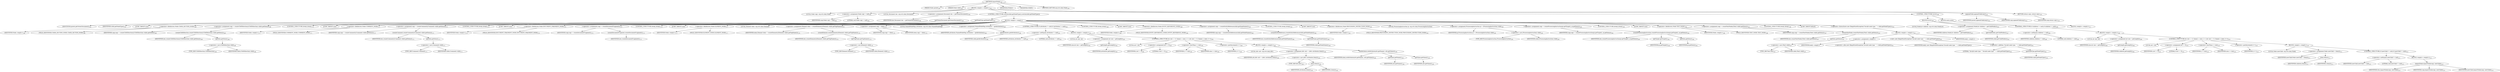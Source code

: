 digraph "importNode" {  
"314" [label = <(METHOD,importNode)<SUB>163</SUB>> ]
"315" [label = <(PARAM,Node parent)<SUB>163</SUB>> ]
"316" [label = <(PARAM,Node child)<SUB>163</SUB>> ]
"317" [label = <(BLOCK,&lt;empty&gt;,&lt;empty&gt;)<SUB>163</SUB>> ]
"318" [label = <(LOCAL,Node copy: org.w3c.dom.Node)> ]
"319" [label = <(&lt;operator&gt;.assignment,Node copy = null)<SUB>164</SUB>> ]
"320" [label = <(IDENTIFIER,copy,Node copy = null)<SUB>164</SUB>> ]
"321" [label = <(LITERAL,null,Node copy = null)<SUB>164</SUB>> ]
"322" [label = <(LOCAL,Document doc: org.w3c.dom.Document)> ]
"323" [label = <(&lt;operator&gt;.assignment,Document doc = getOwnerDocument())<SUB>165</SUB>> ]
"324" [label = <(IDENTIFIER,doc,Document doc = getOwnerDocument())<SUB>165</SUB>> ]
"325" [label = <(getOwnerDocument,getOwnerDocument())<SUB>165</SUB>> ]
"326" [label = <(IDENTIFIER,parent,getOwnerDocument())<SUB>165</SUB>> ]
"327" [label = <(CONTROL_STRUCTURE,switch(child.getNodeType()),switch(child.getNodeType()))> ]
"328" [label = <(getNodeType,getNodeType())<SUB>167</SUB>> ]
"329" [label = <(IDENTIFIER,child,getNodeType())<SUB>167</SUB>> ]
"330" [label = <(BLOCK,&lt;empty&gt;,&lt;empty&gt;)> ]
"331" [label = <(JUMP_TARGET,case)> ]
"332" [label = <(&lt;operator&gt;.fieldAccess,Node.CDATA_SECTION_NODE)<SUB>168</SUB>> ]
"333" [label = <(IDENTIFIER,Node,&lt;empty&gt;)<SUB>168</SUB>> ]
"334" [label = <(FIELD_IDENTIFIER,CDATA_SECTION_NODE,CDATA_SECTION_NODE)<SUB>168</SUB>> ]
"335" [label = <(&lt;operator&gt;.assignment,copy = createCDATASection(((CDATASection) child).getData()))<SUB>169</SUB>> ]
"336" [label = <(IDENTIFIER,copy,copy = createCDATASection(((CDATASection) child).getData()))<SUB>169</SUB>> ]
"337" [label = <(createCDATASection,createCDATASection(((CDATASection) child).getData()))<SUB>169</SUB>> ]
"338" [label = <(IDENTIFIER,doc,createCDATASection(((CDATASection) child).getData()))<SUB>169</SUB>> ]
"339" [label = <(getData,getData())<SUB>169</SUB>> ]
"340" [label = <(&lt;operator&gt;.cast,(CDATASection) child)<SUB>169</SUB>> ]
"341" [label = <(TYPE_REF,CDATASection,CDATASection)<SUB>169</SUB>> ]
"342" [label = <(IDENTIFIER,child,(CDATASection) child)<SUB>169</SUB>> ]
"343" [label = <(CONTROL_STRUCTURE,break;,break;)<SUB>170</SUB>> ]
"344" [label = <(JUMP_TARGET,case)> ]
"345" [label = <(&lt;operator&gt;.fieldAccess,Node.COMMENT_NODE)<SUB>171</SUB>> ]
"346" [label = <(IDENTIFIER,Node,&lt;empty&gt;)<SUB>171</SUB>> ]
"347" [label = <(FIELD_IDENTIFIER,COMMENT_NODE,COMMENT_NODE)<SUB>171</SUB>> ]
"348" [label = <(&lt;operator&gt;.assignment,copy = createComment(((Comment) child).getData()))<SUB>172</SUB>> ]
"349" [label = <(IDENTIFIER,copy,copy = createComment(((Comment) child).getData()))<SUB>172</SUB>> ]
"350" [label = <(createComment,createComment(((Comment) child).getData()))<SUB>172</SUB>> ]
"351" [label = <(IDENTIFIER,doc,createComment(((Comment) child).getData()))<SUB>172</SUB>> ]
"352" [label = <(getData,getData())<SUB>172</SUB>> ]
"353" [label = <(&lt;operator&gt;.cast,(Comment) child)<SUB>172</SUB>> ]
"354" [label = <(TYPE_REF,Comment,Comment)<SUB>172</SUB>> ]
"355" [label = <(IDENTIFIER,child,(Comment) child)<SUB>172</SUB>> ]
"356" [label = <(CONTROL_STRUCTURE,break;,break;)<SUB>173</SUB>> ]
"357" [label = <(JUMP_TARGET,case)> ]
"358" [label = <(&lt;operator&gt;.fieldAccess,Node.DOCUMENT_FRAGMENT_NODE)<SUB>174</SUB>> ]
"359" [label = <(IDENTIFIER,Node,&lt;empty&gt;)<SUB>174</SUB>> ]
"360" [label = <(FIELD_IDENTIFIER,DOCUMENT_FRAGMENT_NODE,DOCUMENT_FRAGMENT_NODE)<SUB>174</SUB>> ]
"361" [label = <(&lt;operator&gt;.assignment,copy = createDocumentFragment())<SUB>175</SUB>> ]
"362" [label = <(IDENTIFIER,copy,copy = createDocumentFragment())<SUB>175</SUB>> ]
"363" [label = <(createDocumentFragment,createDocumentFragment())<SUB>175</SUB>> ]
"364" [label = <(IDENTIFIER,doc,createDocumentFragment())<SUB>175</SUB>> ]
"365" [label = <(CONTROL_STRUCTURE,break;,break;)<SUB>176</SUB>> ]
"366" [label = <(JUMP_TARGET,case)> ]
"367" [label = <(&lt;operator&gt;.fieldAccess,Node.ELEMENT_NODE)<SUB>177</SUB>> ]
"368" [label = <(IDENTIFIER,Node,&lt;empty&gt;)<SUB>177</SUB>> ]
"369" [label = <(FIELD_IDENTIFIER,ELEMENT_NODE,ELEMENT_NODE)<SUB>177</SUB>> ]
"370" [label = <(LOCAL,Element elem: org.w3c.dom.Element)> ]
"371" [label = <(&lt;operator&gt;.assignment,Element elem = createElement(((Element) child).getTagName()))<SUB>178</SUB>> ]
"372" [label = <(IDENTIFIER,elem,Element elem = createElement(((Element) child).getTagName()))<SUB>178</SUB>> ]
"373" [label = <(createElement,createElement(((Element) child).getTagName()))<SUB>178</SUB>> ]
"374" [label = <(IDENTIFIER,doc,createElement(((Element) child).getTagName()))<SUB>178</SUB>> ]
"375" [label = <(getTagName,getTagName())<SUB>178</SUB>> ]
"376" [label = <(&lt;operator&gt;.cast,(Element) child)<SUB>178</SUB>> ]
"377" [label = <(TYPE_REF,Element,Element)<SUB>178</SUB>> ]
"378" [label = <(IDENTIFIER,child,(Element) child)<SUB>178</SUB>> ]
"379" [label = <(&lt;operator&gt;.assignment,copy = elem)<SUB>179</SUB>> ]
"380" [label = <(IDENTIFIER,copy,copy = elem)<SUB>179</SUB>> ]
"381" [label = <(IDENTIFIER,elem,copy = elem)<SUB>179</SUB>> ]
"382" [label = <(LOCAL,NamedNodeMap attributes: org.w3c.dom.NamedNodeMap)> ]
"383" [label = <(&lt;operator&gt;.assignment,NamedNodeMap attributes = getAttributes())<SUB>180</SUB>> ]
"384" [label = <(IDENTIFIER,attributes,NamedNodeMap attributes = getAttributes())<SUB>180</SUB>> ]
"385" [label = <(getAttributes,getAttributes())<SUB>180</SUB>> ]
"386" [label = <(IDENTIFIER,child,getAttributes())<SUB>180</SUB>> ]
"387" [label = <(CONTROL_STRUCTURE,if (attributes != null),if (attributes != null))<SUB>181</SUB>> ]
"388" [label = <(&lt;operator&gt;.notEquals,attributes != null)<SUB>181</SUB>> ]
"389" [label = <(IDENTIFIER,attributes,attributes != null)<SUB>181</SUB>> ]
"390" [label = <(LITERAL,null,attributes != null)<SUB>181</SUB>> ]
"391" [label = <(BLOCK,&lt;empty&gt;,&lt;empty&gt;)<SUB>181</SUB>> ]
"392" [label = <(LOCAL,int size: int)> ]
"393" [label = <(&lt;operator&gt;.assignment,int size = getLength())<SUB>182</SUB>> ]
"394" [label = <(IDENTIFIER,size,int size = getLength())<SUB>182</SUB>> ]
"395" [label = <(getLength,getLength())<SUB>182</SUB>> ]
"396" [label = <(IDENTIFIER,attributes,getLength())<SUB>182</SUB>> ]
"397" [label = <(CONTROL_STRUCTURE,for (int i = 0; Some(i &lt; size); i++),for (int i = 0; Some(i &lt; size); i++))<SUB>183</SUB>> ]
"398" [label = <(LOCAL,int i: int)> ]
"399" [label = <(&lt;operator&gt;.assignment,int i = 0)<SUB>183</SUB>> ]
"400" [label = <(IDENTIFIER,i,int i = 0)<SUB>183</SUB>> ]
"401" [label = <(LITERAL,0,int i = 0)<SUB>183</SUB>> ]
"402" [label = <(&lt;operator&gt;.lessThan,i &lt; size)<SUB>183</SUB>> ]
"403" [label = <(IDENTIFIER,i,i &lt; size)<SUB>183</SUB>> ]
"404" [label = <(IDENTIFIER,size,i &lt; size)<SUB>183</SUB>> ]
"405" [label = <(&lt;operator&gt;.postIncrement,i++)<SUB>183</SUB>> ]
"406" [label = <(IDENTIFIER,i,i++)<SUB>183</SUB>> ]
"407" [label = <(BLOCK,&lt;empty&gt;,&lt;empty&gt;)<SUB>183</SUB>> ]
"408" [label = <(LOCAL,Attr attr: org.w3c.dom.Attr)> ]
"409" [label = <(&lt;operator&gt;.assignment,Attr attr = (Attr) attributes.item(i))<SUB>184</SUB>> ]
"410" [label = <(IDENTIFIER,attr,Attr attr = (Attr) attributes.item(i))<SUB>184</SUB>> ]
"411" [label = <(&lt;operator&gt;.cast,(Attr) attributes.item(i))<SUB>184</SUB>> ]
"412" [label = <(TYPE_REF,Attr,Attr)<SUB>184</SUB>> ]
"413" [label = <(item,item(i))<SUB>184</SUB>> ]
"414" [label = <(IDENTIFIER,attributes,item(i))<SUB>184</SUB>> ]
"415" [label = <(IDENTIFIER,i,item(i))<SUB>184</SUB>> ]
"416" [label = <(setAttribute,setAttribute(attr.getName(), attr.getValue()))<SUB>185</SUB>> ]
"417" [label = <(IDENTIFIER,elem,setAttribute(attr.getName(), attr.getValue()))<SUB>185</SUB>> ]
"418" [label = <(getName,getName())<SUB>185</SUB>> ]
"419" [label = <(IDENTIFIER,attr,getName())<SUB>185</SUB>> ]
"420" [label = <(getValue,getValue())<SUB>185</SUB>> ]
"421" [label = <(IDENTIFIER,attr,getValue())<SUB>185</SUB>> ]
"422" [label = <(CONTROL_STRUCTURE,break;,break;)<SUB>188</SUB>> ]
"423" [label = <(JUMP_TARGET,case)> ]
"424" [label = <(&lt;operator&gt;.fieldAccess,Node.ENTITY_REFERENCE_NODE)<SUB>189</SUB>> ]
"425" [label = <(IDENTIFIER,Node,&lt;empty&gt;)<SUB>189</SUB>> ]
"426" [label = <(FIELD_IDENTIFIER,ENTITY_REFERENCE_NODE,ENTITY_REFERENCE_NODE)<SUB>189</SUB>> ]
"427" [label = <(&lt;operator&gt;.assignment,copy = createEntityReference(child.getNodeName()))<SUB>190</SUB>> ]
"428" [label = <(IDENTIFIER,copy,copy = createEntityReference(child.getNodeName()))<SUB>190</SUB>> ]
"429" [label = <(createEntityReference,createEntityReference(child.getNodeName()))<SUB>190</SUB>> ]
"430" [label = <(IDENTIFIER,doc,createEntityReference(child.getNodeName()))<SUB>190</SUB>> ]
"431" [label = <(getNodeName,getNodeName())<SUB>190</SUB>> ]
"432" [label = <(IDENTIFIER,child,getNodeName())<SUB>190</SUB>> ]
"433" [label = <(CONTROL_STRUCTURE,break;,break;)<SUB>191</SUB>> ]
"434" [label = <(JUMP_TARGET,case)> ]
"435" [label = <(&lt;operator&gt;.fieldAccess,Node.PROCESSING_INSTRUCTION_NODE)<SUB>192</SUB>> ]
"436" [label = <(IDENTIFIER,Node,&lt;empty&gt;)<SUB>192</SUB>> ]
"437" [label = <(FIELD_IDENTIFIER,PROCESSING_INSTRUCTION_NODE,PROCESSING_INSTRUCTION_NODE)<SUB>192</SUB>> ]
"438" [label = <(LOCAL,ProcessingInstruction pi: org.w3c.dom.ProcessingInstruction)> ]
"439" [label = <(&lt;operator&gt;.assignment,ProcessingInstruction pi = (ProcessingInstruction) child)<SUB>193</SUB>> ]
"440" [label = <(IDENTIFIER,pi,ProcessingInstruction pi = (ProcessingInstruction) child)<SUB>193</SUB>> ]
"441" [label = <(&lt;operator&gt;.cast,(ProcessingInstruction) child)<SUB>193</SUB>> ]
"442" [label = <(TYPE_REF,ProcessingInstruction,ProcessingInstruction)<SUB>193</SUB>> ]
"443" [label = <(IDENTIFIER,child,(ProcessingInstruction) child)<SUB>193</SUB>> ]
"444" [label = <(&lt;operator&gt;.assignment,copy = createProcessingInstruction(pi.getTarget(), pi.getData()))<SUB>194</SUB>> ]
"445" [label = <(IDENTIFIER,copy,copy = createProcessingInstruction(pi.getTarget(), pi.getData()))<SUB>194</SUB>> ]
"446" [label = <(createProcessingInstruction,createProcessingInstruction(pi.getTarget(), pi.getData()))<SUB>194</SUB>> ]
"447" [label = <(IDENTIFIER,doc,createProcessingInstruction(pi.getTarget(), pi.getData()))<SUB>194</SUB>> ]
"448" [label = <(getTarget,getTarget())<SUB>194</SUB>> ]
"449" [label = <(IDENTIFIER,pi,getTarget())<SUB>194</SUB>> ]
"450" [label = <(getData,getData())<SUB>194</SUB>> ]
"451" [label = <(IDENTIFIER,pi,getData())<SUB>194</SUB>> ]
"452" [label = <(CONTROL_STRUCTURE,break;,break;)<SUB>195</SUB>> ]
"453" [label = <(JUMP_TARGET,case)> ]
"454" [label = <(&lt;operator&gt;.fieldAccess,Node.TEXT_NODE)<SUB>196</SUB>> ]
"455" [label = <(IDENTIFIER,Node,&lt;empty&gt;)<SUB>196</SUB>> ]
"456" [label = <(FIELD_IDENTIFIER,TEXT_NODE,TEXT_NODE)<SUB>196</SUB>> ]
"457" [label = <(&lt;operator&gt;.assignment,copy = createTextNode(((Text) child).getData()))<SUB>197</SUB>> ]
"458" [label = <(IDENTIFIER,copy,copy = createTextNode(((Text) child).getData()))<SUB>197</SUB>> ]
"459" [label = <(createTextNode,createTextNode(((Text) child).getData()))<SUB>197</SUB>> ]
"460" [label = <(IDENTIFIER,doc,createTextNode(((Text) child).getData()))<SUB>197</SUB>> ]
"461" [label = <(getData,getData())<SUB>197</SUB>> ]
"462" [label = <(&lt;operator&gt;.cast,(Text) child)<SUB>197</SUB>> ]
"463" [label = <(TYPE_REF,Text,Text)<SUB>197</SUB>> ]
"464" [label = <(IDENTIFIER,child,(Text) child)<SUB>197</SUB>> ]
"465" [label = <(CONTROL_STRUCTURE,break;,break;)<SUB>198</SUB>> ]
"466" [label = <(JUMP_TARGET,default)> ]
"467" [label = <(&lt;operator&gt;.throw,throw new IllegalStateException(&quot;Invalid node type: &quot; + child.getNodeType());)<SUB>201</SUB>> ]
"468" [label = <(BLOCK,&lt;empty&gt;,&lt;empty&gt;)<SUB>201</SUB>> ]
"469" [label = <(&lt;operator&gt;.assignment,&lt;empty&gt;)> ]
"470" [label = <(IDENTIFIER,$obj1,&lt;empty&gt;)> ]
"471" [label = <(&lt;operator&gt;.alloc,new IllegalStateException(&quot;Invalid node type: &quot; + child.getNodeType()))<SUB>201</SUB>> ]
"472" [label = <(&lt;init&gt;,new IllegalStateException(&quot;Invalid node type: &quot; + child.getNodeType()))<SUB>201</SUB>> ]
"473" [label = <(IDENTIFIER,$obj1,new IllegalStateException(&quot;Invalid node type: &quot; + child.getNodeType()))> ]
"474" [label = <(&lt;operator&gt;.addition,&quot;Invalid node type: &quot; + child.getNodeType())<SUB>201</SUB>> ]
"475" [label = <(LITERAL,&quot;Invalid node type: &quot;,&quot;Invalid node type: &quot; + child.getNodeType())<SUB>201</SUB>> ]
"476" [label = <(getNodeType,getNodeType())<SUB>201</SUB>> ]
"477" [label = <(IDENTIFIER,child,getNodeType())<SUB>201</SUB>> ]
"478" [label = <(IDENTIFIER,$obj1,&lt;empty&gt;)> ]
"479" [label = <(CONTROL_STRUCTURE,try,try)<SUB>206</SUB>> ]
"480" [label = <(BLOCK,try,try)<SUB>206</SUB>> ]
"481" [label = <(LOCAL,NodeList children: org.w3c.dom.NodeList)> ]
"482" [label = <(&lt;operator&gt;.assignment,NodeList children = getChildNodes())<SUB>207</SUB>> ]
"483" [label = <(IDENTIFIER,children,NodeList children = getChildNodes())<SUB>207</SUB>> ]
"484" [label = <(getChildNodes,getChildNodes())<SUB>207</SUB>> ]
"485" [label = <(IDENTIFIER,child,getChildNodes())<SUB>207</SUB>> ]
"486" [label = <(CONTROL_STRUCTURE,if (children != null),if (children != null))<SUB>208</SUB>> ]
"487" [label = <(&lt;operator&gt;.notEquals,children != null)<SUB>208</SUB>> ]
"488" [label = <(IDENTIFIER,children,children != null)<SUB>208</SUB>> ]
"489" [label = <(LITERAL,null,children != null)<SUB>208</SUB>> ]
"490" [label = <(BLOCK,&lt;empty&gt;,&lt;empty&gt;)<SUB>208</SUB>> ]
"491" [label = <(LOCAL,int size: int)> ]
"492" [label = <(&lt;operator&gt;.assignment,int size = getLength())<SUB>209</SUB>> ]
"493" [label = <(IDENTIFIER,size,int size = getLength())<SUB>209</SUB>> ]
"494" [label = <(getLength,getLength())<SUB>209</SUB>> ]
"495" [label = <(IDENTIFIER,children,getLength())<SUB>209</SUB>> ]
"496" [label = <(CONTROL_STRUCTURE,for (int i = 0; Some(i &lt; size); i++),for (int i = 0; Some(i &lt; size); i++))<SUB>210</SUB>> ]
"497" [label = <(LOCAL,int i: int)> ]
"498" [label = <(&lt;operator&gt;.assignment,int i = 0)<SUB>210</SUB>> ]
"499" [label = <(IDENTIFIER,i,int i = 0)<SUB>210</SUB>> ]
"500" [label = <(LITERAL,0,int i = 0)<SUB>210</SUB>> ]
"501" [label = <(&lt;operator&gt;.lessThan,i &lt; size)<SUB>210</SUB>> ]
"502" [label = <(IDENTIFIER,i,i &lt; size)<SUB>210</SUB>> ]
"503" [label = <(IDENTIFIER,size,i &lt; size)<SUB>210</SUB>> ]
"504" [label = <(&lt;operator&gt;.postIncrement,i++)<SUB>210</SUB>> ]
"505" [label = <(IDENTIFIER,i,i++)<SUB>210</SUB>> ]
"506" [label = <(BLOCK,&lt;empty&gt;,&lt;empty&gt;)<SUB>210</SUB>> ]
"507" [label = <(LOCAL,Node newChild: org.w3c.dom.Node)> ]
"508" [label = <(&lt;operator&gt;.assignment,Node newChild = item(i))<SUB>211</SUB>> ]
"509" [label = <(IDENTIFIER,newChild,Node newChild = item(i))<SUB>211</SUB>> ]
"510" [label = <(item,item(i))<SUB>211</SUB>> ]
"511" [label = <(IDENTIFIER,children,item(i))<SUB>211</SUB>> ]
"512" [label = <(IDENTIFIER,i,item(i))<SUB>211</SUB>> ]
"513" [label = <(CONTROL_STRUCTURE,if (newChild != null),if (newChild != null))<SUB>212</SUB>> ]
"514" [label = <(&lt;operator&gt;.notEquals,newChild != null)<SUB>212</SUB>> ]
"515" [label = <(IDENTIFIER,newChild,newChild != null)<SUB>212</SUB>> ]
"516" [label = <(LITERAL,null,newChild != null)<SUB>212</SUB>> ]
"517" [label = <(BLOCK,&lt;empty&gt;,&lt;empty&gt;)<SUB>212</SUB>> ]
"518" [label = <(importNode,importNode(copy, newChild))<SUB>213</SUB>> ]
"519" [label = <(IDENTIFIER,this,importNode(copy, newChild))<SUB>213</SUB>> ]
"520" [label = <(IDENTIFIER,copy,importNode(copy, newChild))<SUB>213</SUB>> ]
"521" [label = <(IDENTIFIER,newChild,importNode(copy, newChild))<SUB>213</SUB>> ]
"522" [label = <(BLOCK,catch,catch)> ]
"523" [label = <(BLOCK,&lt;empty&gt;,&lt;empty&gt;)<SUB>217</SUB>> ]
"524" [label = <(appendChild,appendChild(copy))<SUB>222</SUB>> ]
"525" [label = <(IDENTIFIER,parent,appendChild(copy))<SUB>222</SUB>> ]
"526" [label = <(IDENTIFIER,copy,appendChild(copy))<SUB>222</SUB>> ]
"527" [label = <(RETURN,return copy;,return copy;)<SUB>223</SUB>> ]
"528" [label = <(IDENTIFIER,copy,return copy;)<SUB>223</SUB>> ]
"529" [label = <(MODIFIER,PUBLIC)> ]
"530" [label = <(MODIFIER,STATIC)> ]
"531" [label = <(METHOD_RETURN,org.w3c.dom.Node)<SUB>163</SUB>> ]
  "314" -> "315" 
  "314" -> "316" 
  "314" -> "317" 
  "314" -> "529" 
  "314" -> "530" 
  "314" -> "531" 
  "317" -> "318" 
  "317" -> "319" 
  "317" -> "322" 
  "317" -> "323" 
  "317" -> "327" 
  "317" -> "479" 
  "317" -> "524" 
  "317" -> "527" 
  "319" -> "320" 
  "319" -> "321" 
  "323" -> "324" 
  "323" -> "325" 
  "325" -> "326" 
  "327" -> "328" 
  "327" -> "330" 
  "328" -> "329" 
  "330" -> "331" 
  "330" -> "332" 
  "330" -> "335" 
  "330" -> "343" 
  "330" -> "344" 
  "330" -> "345" 
  "330" -> "348" 
  "330" -> "356" 
  "330" -> "357" 
  "330" -> "358" 
  "330" -> "361" 
  "330" -> "365" 
  "330" -> "366" 
  "330" -> "367" 
  "330" -> "370" 
  "330" -> "371" 
  "330" -> "379" 
  "330" -> "382" 
  "330" -> "383" 
  "330" -> "387" 
  "330" -> "422" 
  "330" -> "423" 
  "330" -> "424" 
  "330" -> "427" 
  "330" -> "433" 
  "330" -> "434" 
  "330" -> "435" 
  "330" -> "438" 
  "330" -> "439" 
  "330" -> "444" 
  "330" -> "452" 
  "330" -> "453" 
  "330" -> "454" 
  "330" -> "457" 
  "330" -> "465" 
  "330" -> "466" 
  "330" -> "467" 
  "332" -> "333" 
  "332" -> "334" 
  "335" -> "336" 
  "335" -> "337" 
  "337" -> "338" 
  "337" -> "339" 
  "339" -> "340" 
  "340" -> "341" 
  "340" -> "342" 
  "345" -> "346" 
  "345" -> "347" 
  "348" -> "349" 
  "348" -> "350" 
  "350" -> "351" 
  "350" -> "352" 
  "352" -> "353" 
  "353" -> "354" 
  "353" -> "355" 
  "358" -> "359" 
  "358" -> "360" 
  "361" -> "362" 
  "361" -> "363" 
  "363" -> "364" 
  "367" -> "368" 
  "367" -> "369" 
  "371" -> "372" 
  "371" -> "373" 
  "373" -> "374" 
  "373" -> "375" 
  "375" -> "376" 
  "376" -> "377" 
  "376" -> "378" 
  "379" -> "380" 
  "379" -> "381" 
  "383" -> "384" 
  "383" -> "385" 
  "385" -> "386" 
  "387" -> "388" 
  "387" -> "391" 
  "388" -> "389" 
  "388" -> "390" 
  "391" -> "392" 
  "391" -> "393" 
  "391" -> "397" 
  "393" -> "394" 
  "393" -> "395" 
  "395" -> "396" 
  "397" -> "398" 
  "397" -> "399" 
  "397" -> "402" 
  "397" -> "405" 
  "397" -> "407" 
  "399" -> "400" 
  "399" -> "401" 
  "402" -> "403" 
  "402" -> "404" 
  "405" -> "406" 
  "407" -> "408" 
  "407" -> "409" 
  "407" -> "416" 
  "409" -> "410" 
  "409" -> "411" 
  "411" -> "412" 
  "411" -> "413" 
  "413" -> "414" 
  "413" -> "415" 
  "416" -> "417" 
  "416" -> "418" 
  "416" -> "420" 
  "418" -> "419" 
  "420" -> "421" 
  "424" -> "425" 
  "424" -> "426" 
  "427" -> "428" 
  "427" -> "429" 
  "429" -> "430" 
  "429" -> "431" 
  "431" -> "432" 
  "435" -> "436" 
  "435" -> "437" 
  "439" -> "440" 
  "439" -> "441" 
  "441" -> "442" 
  "441" -> "443" 
  "444" -> "445" 
  "444" -> "446" 
  "446" -> "447" 
  "446" -> "448" 
  "446" -> "450" 
  "448" -> "449" 
  "450" -> "451" 
  "454" -> "455" 
  "454" -> "456" 
  "457" -> "458" 
  "457" -> "459" 
  "459" -> "460" 
  "459" -> "461" 
  "461" -> "462" 
  "462" -> "463" 
  "462" -> "464" 
  "467" -> "468" 
  "468" -> "469" 
  "468" -> "472" 
  "468" -> "478" 
  "469" -> "470" 
  "469" -> "471" 
  "472" -> "473" 
  "472" -> "474" 
  "474" -> "475" 
  "474" -> "476" 
  "476" -> "477" 
  "479" -> "480" 
  "479" -> "522" 
  "480" -> "481" 
  "480" -> "482" 
  "480" -> "486" 
  "482" -> "483" 
  "482" -> "484" 
  "484" -> "485" 
  "486" -> "487" 
  "486" -> "490" 
  "487" -> "488" 
  "487" -> "489" 
  "490" -> "491" 
  "490" -> "492" 
  "490" -> "496" 
  "492" -> "493" 
  "492" -> "494" 
  "494" -> "495" 
  "496" -> "497" 
  "496" -> "498" 
  "496" -> "501" 
  "496" -> "504" 
  "496" -> "506" 
  "498" -> "499" 
  "498" -> "500" 
  "501" -> "502" 
  "501" -> "503" 
  "504" -> "505" 
  "506" -> "507" 
  "506" -> "508" 
  "506" -> "513" 
  "508" -> "509" 
  "508" -> "510" 
  "510" -> "511" 
  "510" -> "512" 
  "513" -> "514" 
  "513" -> "517" 
  "514" -> "515" 
  "514" -> "516" 
  "517" -> "518" 
  "518" -> "519" 
  "518" -> "520" 
  "518" -> "521" 
  "522" -> "523" 
  "524" -> "525" 
  "524" -> "526" 
  "527" -> "528" 
}
